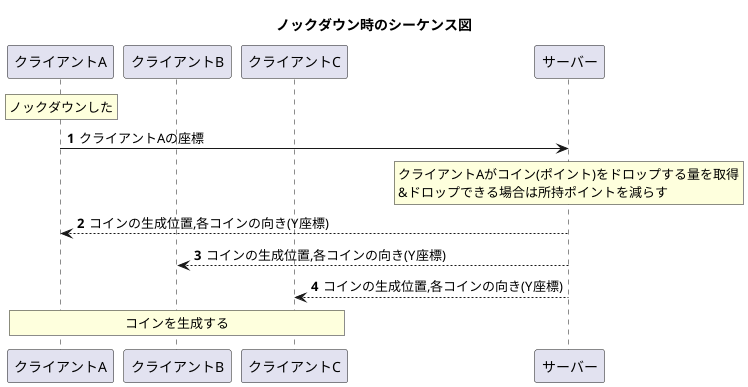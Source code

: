@startuml
'https://plantuml.com/sequence-diagram


participant クライアントA
participant クライアントB
participant クライアントC
participant サーバー

autonumber
title ノックダウン時のシーケンス図
rnote over クライアントA:ノックダウンした
クライアントA -> サーバー:クライアントAの座標
rnote over サーバー:クライアントAがコイン(ポイント)をドロップする量を取得\n&ドロップできる場合は所持ポイントを減らす
クライアントA <-- サーバー:コインの生成位置,各コインの向き(Y座標)
クライアントB <-- サーバー:コインの生成位置,各コインの向き(Y座標)
クライアントC <-- サーバー:コインの生成位置,各コインの向き(Y座標)
rnote over クライアントA,クライアントC:コインを生成する
@enduml